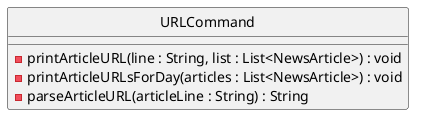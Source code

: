 @startuml
hide circle

class URLCommand {
- printArticleURL(line : String, list : List<NewsArticle>) : void
- printArticleURLsForDay(articles : List<NewsArticle>) : void
- parseArticleURL(articleLine : String) : String
}

@enduml